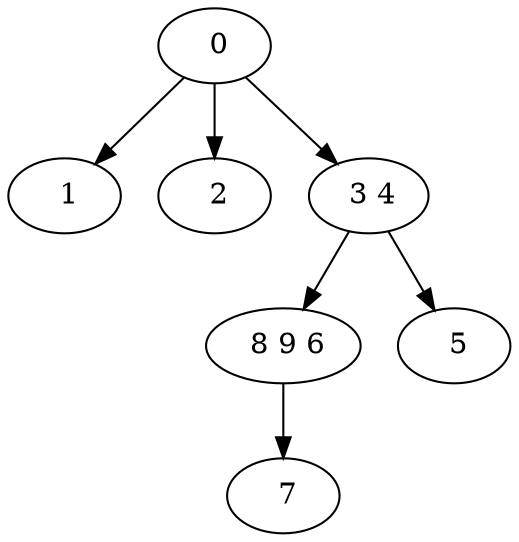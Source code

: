 digraph mytree {
" 0" -> " 1";
" 0" -> " 2";
" 0" -> " 3 4";
" 1";
" 2";
" 3 4" -> " 8 9 6";
" 3 4" -> " 5";
" 8 9 6" -> " 7";
" 7";
" 5";
}
